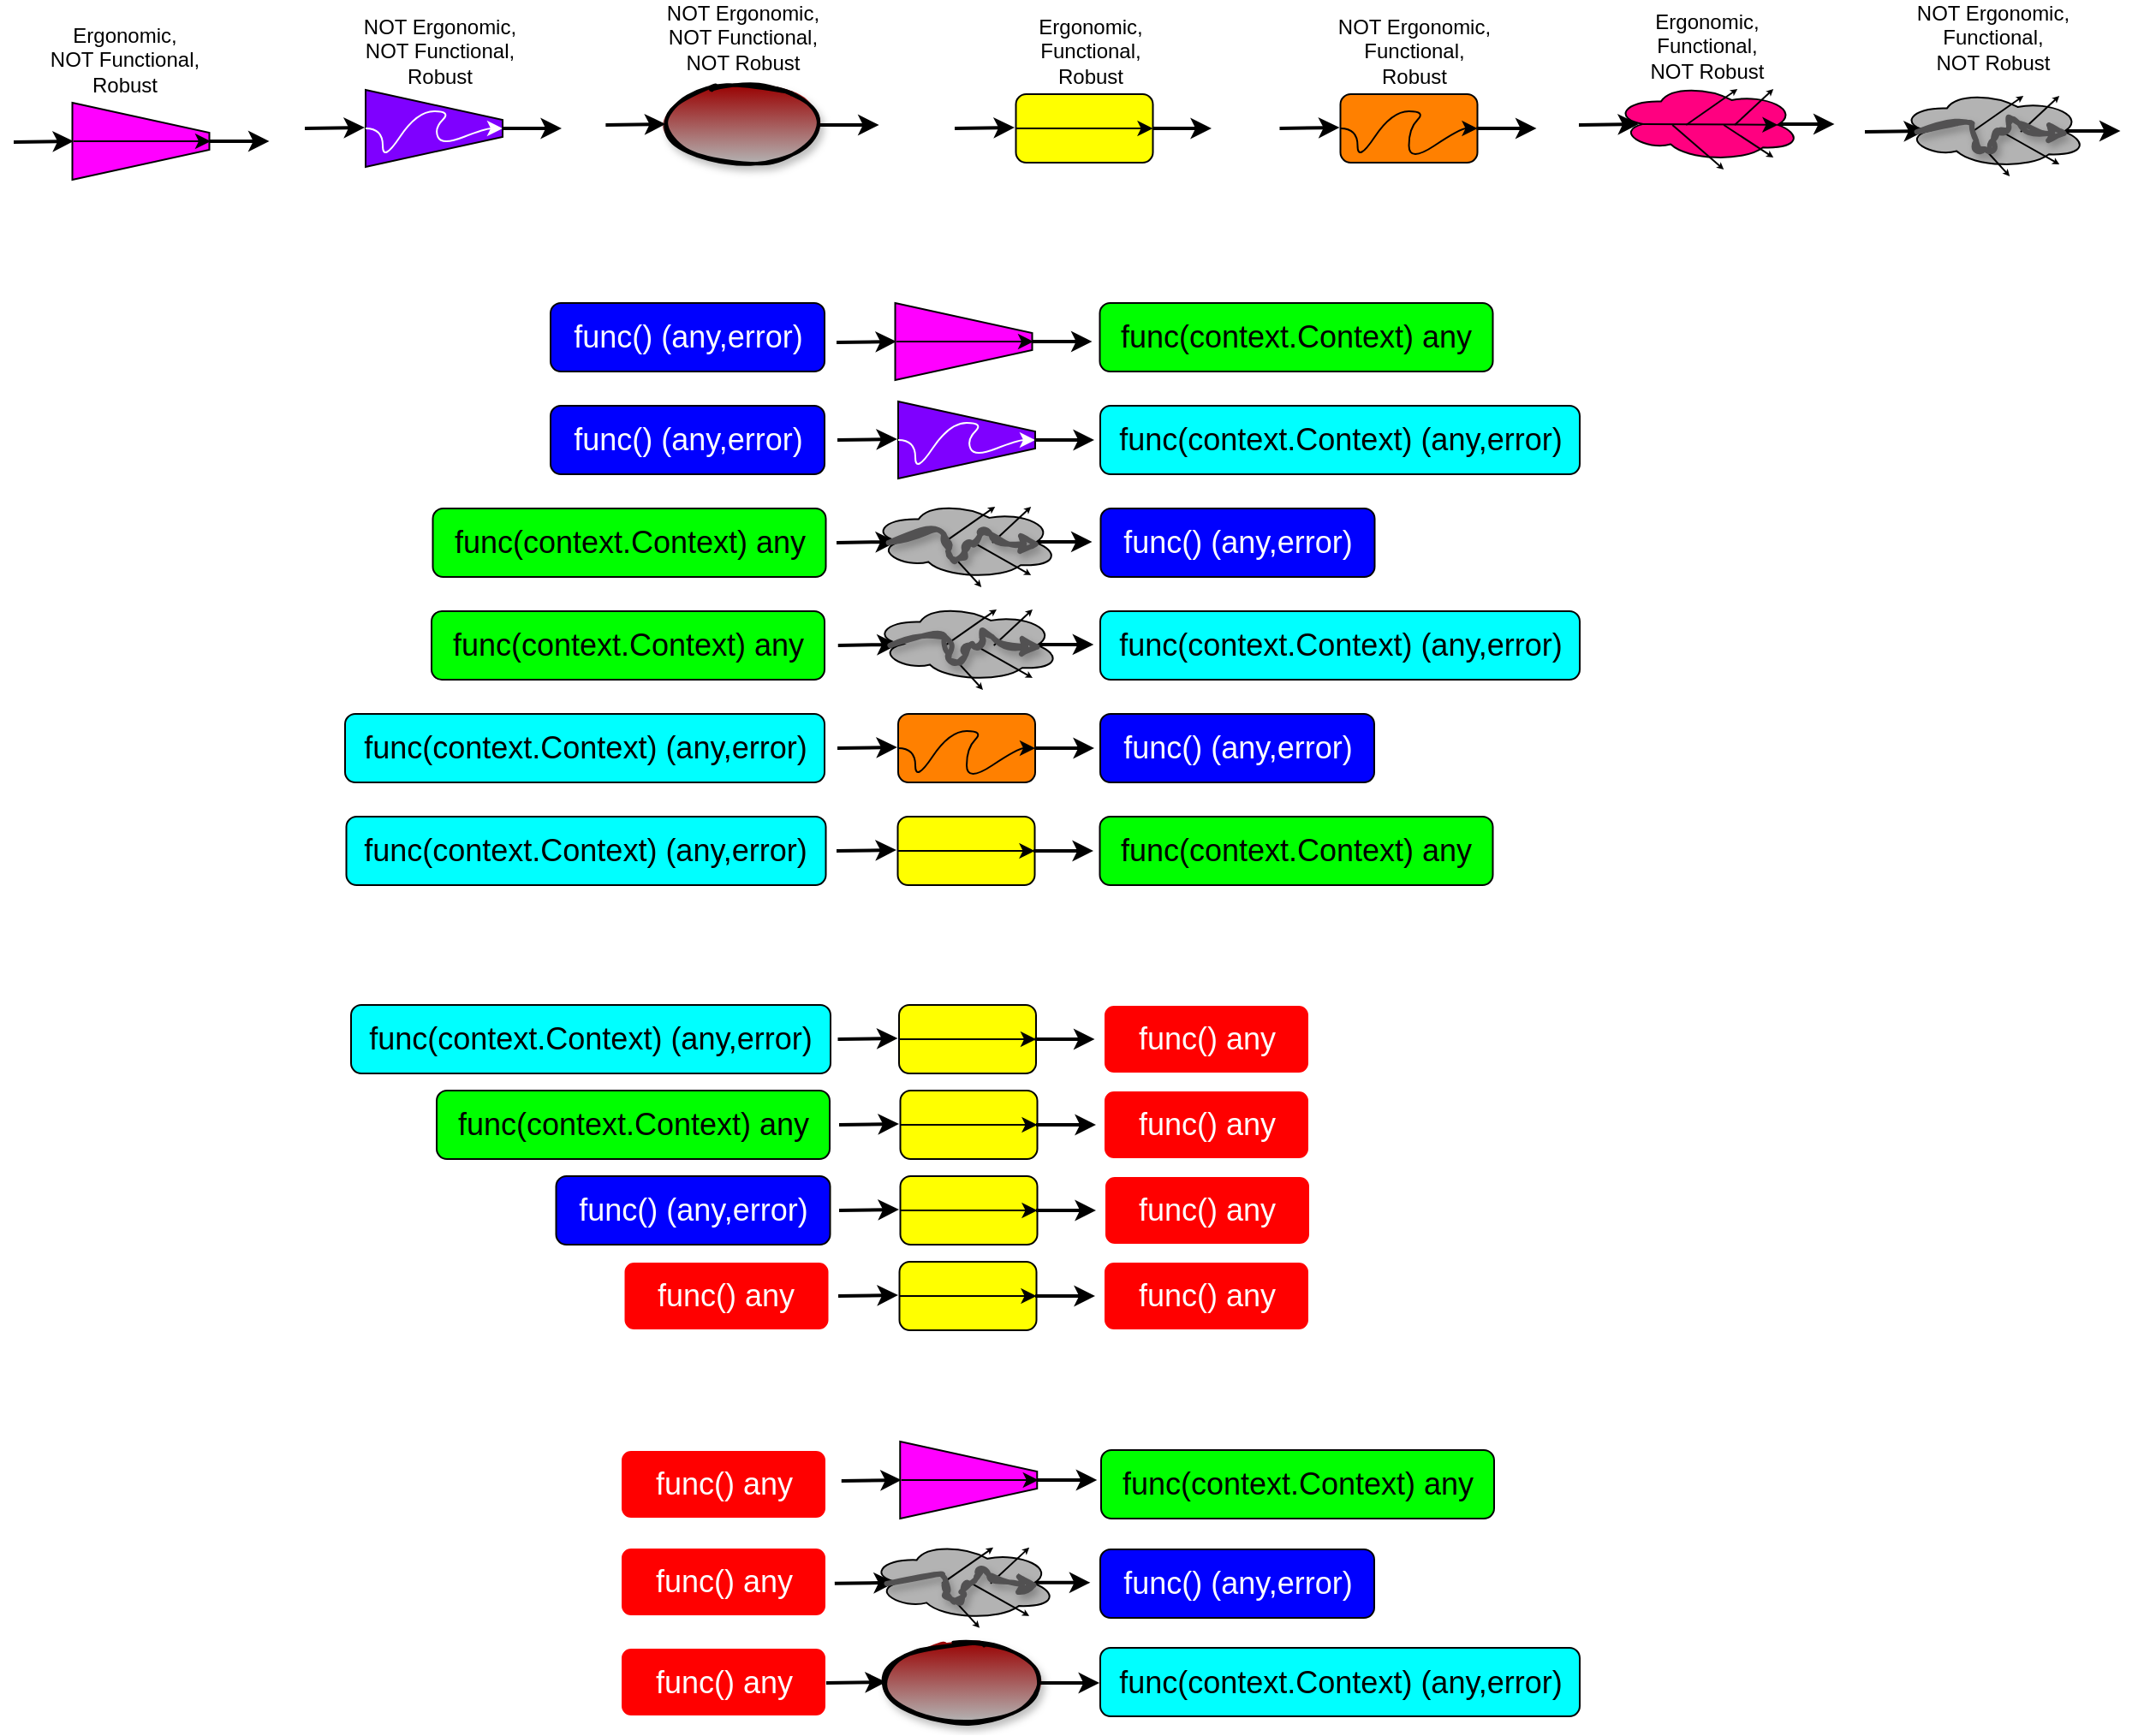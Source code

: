 <mxfile version="22.0.4" type="github">
  <diagram id="C5RBs43oDa-KdzZeNtuy" name="Page-1">
    <mxGraphModel dx="3814" dy="2495" grid="1" gridSize="10" guides="1" tooltips="1" connect="1" arrows="1" fold="1" page="1" pageScale="1" pageWidth="827" pageHeight="1169" math="0" shadow="0">
      <root>
        <mxCell id="WIyWlLk6GJQsqaUBKTNV-0" />
        <mxCell id="WIyWlLk6GJQsqaUBKTNV-1" parent="WIyWlLk6GJQsqaUBKTNV-0" />
        <mxCell id="70RoOoR1F2DfWVXdEjB7-13" value="&lt;font style=&quot;font-size: 18px;&quot;&gt;func(context.Context) any&lt;/font&gt;" style="rounded=1;whiteSpace=wrap;html=1;fontSize=12;glass=0;strokeWidth=1;shadow=0;fillColor=#00FF00;" vertex="1" parent="WIyWlLk6GJQsqaUBKTNV-1">
          <mxGeometry x="-325" y="840" width="229.5" height="40" as="geometry" />
        </mxCell>
        <mxCell id="70RoOoR1F2DfWVXdEjB7-23" value="&lt;font style=&quot;font-size: 18px;&quot;&gt;func() (any,error)&lt;/font&gt;" style="rounded=1;whiteSpace=wrap;html=1;fontSize=12;glass=0;strokeWidth=1;shadow=0;fillColor=#0000FF;fontColor=#FFFFFF;" vertex="1" parent="WIyWlLk6GJQsqaUBKTNV-1">
          <mxGeometry x="-643.25" y="680" width="160" height="40" as="geometry" />
        </mxCell>
        <mxCell id="70RoOoR1F2DfWVXdEjB7-24" value="&lt;font style=&quot;font-size: 18px;&quot;&gt;func() (any,error)&lt;/font&gt;" style="rounded=1;whiteSpace=wrap;html=1;fontSize=12;glass=0;strokeWidth=1;shadow=0;fillColor=#0000FF;fontColor=#FFFFFF;" vertex="1" parent="WIyWlLk6GJQsqaUBKTNV-1">
          <mxGeometry x="-325.5" y="898" width="160" height="40" as="geometry" />
        </mxCell>
        <mxCell id="70RoOoR1F2DfWVXdEjB7-33" value="&lt;font style=&quot;font-size: 18px;&quot;&gt;func(context.Context) (any,error)&lt;/font&gt;" style="rounded=1;whiteSpace=wrap;html=1;fontSize=12;glass=0;strokeWidth=1;shadow=0;fillColor=#00FFFF;" vertex="1" parent="WIyWlLk6GJQsqaUBKTNV-1">
          <mxGeometry x="-325.5" y="955.5" width="280" height="40" as="geometry" />
        </mxCell>
        <mxCell id="70RoOoR1F2DfWVXdEjB7-43" value="&lt;font style=&quot;font-size: 18px;&quot;&gt;func() any&lt;/font&gt;" style="rounded=1;whiteSpace=wrap;html=1;fontSize=12;glass=0;strokeWidth=1;shadow=0;fillColor=#FF0000;fontColor=#FFFFFF;strokeColor=#FFFFFF;" vertex="1" parent="WIyWlLk6GJQsqaUBKTNV-1">
          <mxGeometry x="-605.5" y="955.5" width="120" height="40" as="geometry" />
        </mxCell>
        <mxCell id="70RoOoR1F2DfWVXdEjB7-222" value="&lt;font style=&quot;font-size: 18px;&quot;&gt;func() any&lt;/font&gt;" style="rounded=1;whiteSpace=wrap;html=1;fontSize=12;glass=0;strokeWidth=1;shadow=0;fillColor=#FF0000;fontColor=#FFFFFF;strokeColor=#FFFFFF;" vertex="1" parent="WIyWlLk6GJQsqaUBKTNV-1">
          <mxGeometry x="-323.5" y="580" width="120" height="40" as="geometry" />
        </mxCell>
        <mxCell id="70RoOoR1F2DfWVXdEjB7-223" value="&lt;font style=&quot;font-size: 18px;&quot;&gt;func() any&lt;/font&gt;" style="rounded=1;whiteSpace=wrap;html=1;fontSize=12;glass=0;strokeWidth=1;shadow=0;fillColor=#FF0000;fontColor=#FFFFFF;strokeColor=#FFFFFF;" vertex="1" parent="WIyWlLk6GJQsqaUBKTNV-1">
          <mxGeometry x="-323.5" y="630" width="120" height="40" as="geometry" />
        </mxCell>
        <mxCell id="70RoOoR1F2DfWVXdEjB7-224" value="&lt;font style=&quot;font-size: 18px;&quot;&gt;func() any&lt;/font&gt;" style="rounded=1;whiteSpace=wrap;html=1;fontSize=12;glass=0;strokeWidth=1;shadow=0;fillColor=#FF0000;fontColor=#FFFFFF;strokeColor=#FFFFFF;" vertex="1" parent="WIyWlLk6GJQsqaUBKTNV-1">
          <mxGeometry x="-323" y="680" width="120" height="40" as="geometry" />
        </mxCell>
        <mxCell id="70RoOoR1F2DfWVXdEjB7-225" value="&lt;font style=&quot;font-size: 18px;&quot;&gt;func() any&lt;/font&gt;" style="rounded=1;whiteSpace=wrap;html=1;fontSize=12;glass=0;strokeWidth=1;shadow=0;fillColor=#FF0000;fontColor=#FFFFFF;strokeColor=#FFFFFF;" vertex="1" parent="WIyWlLk6GJQsqaUBKTNV-1">
          <mxGeometry x="-605.5" y="840" width="120" height="40" as="geometry" />
        </mxCell>
        <mxCell id="70RoOoR1F2DfWVXdEjB7-236" value="&lt;font style=&quot;font-size: 18px;&quot;&gt;func(context.Context) (any,error)&lt;/font&gt;" style="rounded=1;whiteSpace=wrap;html=1;fontSize=12;glass=0;strokeWidth=1;shadow=0;fillColor=#00FFFF;" vertex="1" parent="WIyWlLk6GJQsqaUBKTNV-1">
          <mxGeometry x="-763" y="580" width="280" height="40" as="geometry" />
        </mxCell>
        <mxCell id="70RoOoR1F2DfWVXdEjB7-246" value="&lt;font style=&quot;font-size: 18px;&quot;&gt;func(context.Context) any&lt;/font&gt;" style="rounded=1;whiteSpace=wrap;html=1;fontSize=12;glass=0;strokeWidth=1;shadow=0;fillColor=#00FF00;" vertex="1" parent="WIyWlLk6GJQsqaUBKTNV-1">
          <mxGeometry x="-713" y="630" width="229.5" height="40" as="geometry" />
        </mxCell>
        <mxCell id="70RoOoR1F2DfWVXdEjB7-297" value="" style="group;movable=1;resizable=1;rotatable=1;deletable=1;editable=1;locked=0;connectable=1;" vertex="1" connectable="0" parent="WIyWlLk6GJQsqaUBKTNV-1">
          <mxGeometry x="-478.75" y="580" width="150" height="40" as="geometry" />
        </mxCell>
        <mxCell id="70RoOoR1F2DfWVXdEjB7-298" value="" style="group" vertex="1" connectable="0" parent="70RoOoR1F2DfWVXdEjB7-297">
          <mxGeometry x="35.75" width="80" height="40" as="geometry" />
        </mxCell>
        <mxCell id="70RoOoR1F2DfWVXdEjB7-299" value="" style="rounded=1;whiteSpace=wrap;html=1;fillColor=#FFFF00;movable=0;resizable=0;rotatable=0;deletable=0;editable=0;locked=1;connectable=0;" vertex="1" parent="70RoOoR1F2DfWVXdEjB7-298">
          <mxGeometry width="80" height="40" as="geometry" />
        </mxCell>
        <mxCell id="70RoOoR1F2DfWVXdEjB7-300" value="" style="endArrow=classic;html=1;rounded=0;entryX=1;entryY=0.5;entryDx=0;entryDy=0;exitX=0;exitY=0.5;exitDx=0;exitDy=0;" edge="1" parent="70RoOoR1F2DfWVXdEjB7-298" source="70RoOoR1F2DfWVXdEjB7-299" target="70RoOoR1F2DfWVXdEjB7-299">
          <mxGeometry width="50" height="50" relative="1" as="geometry">
            <mxPoint x="40" y="40" as="sourcePoint" />
            <mxPoint x="90" y="-10" as="targetPoint" />
          </mxGeometry>
        </mxCell>
        <mxCell id="70RoOoR1F2DfWVXdEjB7-301" value="" style="endArrow=classic;html=1;rounded=0;strokeWidth=2;movable=1;resizable=1;rotatable=1;deletable=1;editable=1;locked=0;connectable=1;" edge="1" parent="70RoOoR1F2DfWVXdEjB7-297">
          <mxGeometry width="50" height="50" relative="1" as="geometry">
            <mxPoint x="115" y="20" as="sourcePoint" />
            <mxPoint x="150" y="20" as="targetPoint" />
          </mxGeometry>
        </mxCell>
        <mxCell id="70RoOoR1F2DfWVXdEjB7-302" value="" style="endArrow=classic;html=1;rounded=0;strokeWidth=2;movable=1;resizable=1;rotatable=1;deletable=1;editable=1;locked=0;connectable=1;" edge="1" parent="70RoOoR1F2DfWVXdEjB7-297">
          <mxGeometry width="50" height="50" relative="1" as="geometry">
            <mxPoint y="20" as="sourcePoint" />
            <mxPoint x="35" y="19.5" as="targetPoint" />
          </mxGeometry>
        </mxCell>
        <mxCell id="70RoOoR1F2DfWVXdEjB7-303" value="" style="group;movable=1;resizable=1;rotatable=1;deletable=1;editable=1;locked=0;connectable=1;" vertex="1" connectable="0" parent="WIyWlLk6GJQsqaUBKTNV-1">
          <mxGeometry x="-478" y="630" width="150" height="40" as="geometry" />
        </mxCell>
        <mxCell id="70RoOoR1F2DfWVXdEjB7-304" value="" style="group" vertex="1" connectable="0" parent="70RoOoR1F2DfWVXdEjB7-303">
          <mxGeometry x="35.75" width="80" height="40" as="geometry" />
        </mxCell>
        <mxCell id="70RoOoR1F2DfWVXdEjB7-305" value="" style="rounded=1;whiteSpace=wrap;html=1;fillColor=#FFFF00;movable=0;resizable=0;rotatable=0;deletable=0;editable=0;locked=1;connectable=0;" vertex="1" parent="70RoOoR1F2DfWVXdEjB7-304">
          <mxGeometry width="80" height="40" as="geometry" />
        </mxCell>
        <mxCell id="70RoOoR1F2DfWVXdEjB7-306" value="" style="endArrow=classic;html=1;rounded=0;entryX=1;entryY=0.5;entryDx=0;entryDy=0;exitX=0;exitY=0.5;exitDx=0;exitDy=0;" edge="1" parent="70RoOoR1F2DfWVXdEjB7-304" source="70RoOoR1F2DfWVXdEjB7-305" target="70RoOoR1F2DfWVXdEjB7-305">
          <mxGeometry width="50" height="50" relative="1" as="geometry">
            <mxPoint x="40" y="40" as="sourcePoint" />
            <mxPoint x="90" y="-10" as="targetPoint" />
          </mxGeometry>
        </mxCell>
        <mxCell id="70RoOoR1F2DfWVXdEjB7-307" value="" style="endArrow=classic;html=1;rounded=0;strokeWidth=2;movable=1;resizable=1;rotatable=1;deletable=1;editable=1;locked=0;connectable=1;" edge="1" parent="70RoOoR1F2DfWVXdEjB7-303">
          <mxGeometry width="50" height="50" relative="1" as="geometry">
            <mxPoint x="115" y="20" as="sourcePoint" />
            <mxPoint x="150" y="20" as="targetPoint" />
          </mxGeometry>
        </mxCell>
        <mxCell id="70RoOoR1F2DfWVXdEjB7-308" value="" style="endArrow=classic;html=1;rounded=0;strokeWidth=2;movable=1;resizable=1;rotatable=1;deletable=1;editable=1;locked=0;connectable=1;" edge="1" parent="70RoOoR1F2DfWVXdEjB7-303">
          <mxGeometry width="50" height="50" relative="1" as="geometry">
            <mxPoint y="20" as="sourcePoint" />
            <mxPoint x="35" y="19.5" as="targetPoint" />
          </mxGeometry>
        </mxCell>
        <mxCell id="70RoOoR1F2DfWVXdEjB7-309" value="" style="group;movable=1;resizable=1;rotatable=1;deletable=1;editable=1;locked=0;connectable=1;" vertex="1" connectable="0" parent="WIyWlLk6GJQsqaUBKTNV-1">
          <mxGeometry x="-478" y="680" width="150" height="40" as="geometry" />
        </mxCell>
        <mxCell id="70RoOoR1F2DfWVXdEjB7-310" value="" style="group" vertex="1" connectable="0" parent="70RoOoR1F2DfWVXdEjB7-309">
          <mxGeometry x="35.75" width="80" height="40" as="geometry" />
        </mxCell>
        <mxCell id="70RoOoR1F2DfWVXdEjB7-311" value="" style="rounded=1;whiteSpace=wrap;html=1;fillColor=#FFFF00;movable=0;resizable=0;rotatable=0;deletable=0;editable=0;locked=1;connectable=0;" vertex="1" parent="70RoOoR1F2DfWVXdEjB7-310">
          <mxGeometry width="80" height="40" as="geometry" />
        </mxCell>
        <mxCell id="70RoOoR1F2DfWVXdEjB7-312" value="" style="endArrow=classic;html=1;rounded=0;entryX=1;entryY=0.5;entryDx=0;entryDy=0;exitX=0;exitY=0.5;exitDx=0;exitDy=0;" edge="1" parent="70RoOoR1F2DfWVXdEjB7-310" source="70RoOoR1F2DfWVXdEjB7-311" target="70RoOoR1F2DfWVXdEjB7-311">
          <mxGeometry width="50" height="50" relative="1" as="geometry">
            <mxPoint x="40" y="40" as="sourcePoint" />
            <mxPoint x="90" y="-10" as="targetPoint" />
          </mxGeometry>
        </mxCell>
        <mxCell id="70RoOoR1F2DfWVXdEjB7-313" value="" style="endArrow=classic;html=1;rounded=0;strokeWidth=2;movable=1;resizable=1;rotatable=1;deletable=1;editable=1;locked=0;connectable=1;" edge="1" parent="70RoOoR1F2DfWVXdEjB7-309">
          <mxGeometry width="50" height="50" relative="1" as="geometry">
            <mxPoint x="115" y="20" as="sourcePoint" />
            <mxPoint x="150" y="20" as="targetPoint" />
          </mxGeometry>
        </mxCell>
        <mxCell id="70RoOoR1F2DfWVXdEjB7-314" value="" style="endArrow=classic;html=1;rounded=0;strokeWidth=2;movable=1;resizable=1;rotatable=1;deletable=1;editable=1;locked=0;connectable=1;" edge="1" parent="70RoOoR1F2DfWVXdEjB7-309">
          <mxGeometry width="50" height="50" relative="1" as="geometry">
            <mxPoint y="20" as="sourcePoint" />
            <mxPoint x="35" y="19.5" as="targetPoint" />
          </mxGeometry>
        </mxCell>
        <mxCell id="70RoOoR1F2DfWVXdEjB7-315" value="&lt;font style=&quot;font-size: 18px;&quot;&gt;func(context.Context) any&lt;/font&gt;" style="rounded=1;whiteSpace=wrap;html=1;fontSize=12;glass=0;strokeWidth=1;shadow=0;fillColor=#00FF00;" vertex="1" parent="WIyWlLk6GJQsqaUBKTNV-1">
          <mxGeometry x="-325.75" y="470" width="229.5" height="40" as="geometry" />
        </mxCell>
        <mxCell id="70RoOoR1F2DfWVXdEjB7-316" value="&lt;font style=&quot;font-size: 18px;&quot;&gt;func() (any,error)&lt;/font&gt;" style="rounded=1;whiteSpace=wrap;html=1;fontSize=12;glass=0;strokeWidth=1;shadow=0;fillColor=#0000FF;fontColor=#FFFFFF;" vertex="1" parent="WIyWlLk6GJQsqaUBKTNV-1">
          <mxGeometry x="-325.25" y="290" width="160" height="40" as="geometry" />
        </mxCell>
        <mxCell id="70RoOoR1F2DfWVXdEjB7-317" value="&lt;font style=&quot;font-size: 18px;&quot;&gt;func(context.Context) (any,error)&lt;/font&gt;" style="rounded=1;whiteSpace=wrap;html=1;fontSize=12;glass=0;strokeWidth=1;shadow=0;fillColor=#00FFFF;" vertex="1" parent="WIyWlLk6GJQsqaUBKTNV-1">
          <mxGeometry x="-325.5" y="230" width="280" height="40" as="geometry" />
        </mxCell>
        <mxCell id="70RoOoR1F2DfWVXdEjB7-342" value="&lt;font style=&quot;font-size: 18px;&quot;&gt;func() (any,error)&lt;/font&gt;" style="rounded=1;whiteSpace=wrap;html=1;fontSize=12;glass=0;strokeWidth=1;shadow=0;fillColor=#0000FF;fontColor=#FFFFFF;" vertex="1" parent="WIyWlLk6GJQsqaUBKTNV-1">
          <mxGeometry x="-646.5" y="230" width="160" height="40" as="geometry" />
        </mxCell>
        <mxCell id="70RoOoR1F2DfWVXdEjB7-343" value="&lt;font style=&quot;font-size: 18px;&quot;&gt;func(context.Context) (any,error)&lt;/font&gt;" style="rounded=1;whiteSpace=wrap;html=1;fontSize=12;glass=0;strokeWidth=1;shadow=0;fillColor=#00FFFF;" vertex="1" parent="WIyWlLk6GJQsqaUBKTNV-1">
          <mxGeometry x="-765.75" y="470" width="280" height="40" as="geometry" />
        </mxCell>
        <mxCell id="70RoOoR1F2DfWVXdEjB7-344" value="&lt;font style=&quot;font-size: 18px;&quot;&gt;func(context.Context) any&lt;/font&gt;" style="rounded=1;whiteSpace=wrap;html=1;fontSize=12;glass=0;strokeWidth=1;shadow=0;fillColor=#00FF00;" vertex="1" parent="WIyWlLk6GJQsqaUBKTNV-1">
          <mxGeometry x="-715.25" y="290" width="229.5" height="40" as="geometry" />
        </mxCell>
        <mxCell id="70RoOoR1F2DfWVXdEjB7-345" value="&lt;font style=&quot;font-size: 18px;&quot;&gt;func(context.Context) any&lt;/font&gt;" style="rounded=1;whiteSpace=wrap;html=1;fontSize=12;glass=0;strokeWidth=1;shadow=0;fillColor=#00FF00;" vertex="1" parent="WIyWlLk6GJQsqaUBKTNV-1">
          <mxGeometry x="-325.75" y="170" width="229.5" height="40" as="geometry" />
        </mxCell>
        <mxCell id="70RoOoR1F2DfWVXdEjB7-369" value="&lt;font style=&quot;font-size: 18px;&quot;&gt;func() (any,error)&lt;/font&gt;" style="rounded=1;whiteSpace=wrap;html=1;fontSize=12;glass=0;strokeWidth=1;shadow=0;fillColor=#0000FF;fontColor=#FFFFFF;" vertex="1" parent="WIyWlLk6GJQsqaUBKTNV-1">
          <mxGeometry x="-646.5" y="170" width="160" height="40" as="geometry" />
        </mxCell>
        <mxCell id="70RoOoR1F2DfWVXdEjB7-381" value="&lt;font style=&quot;font-size: 18px;&quot;&gt;func(context.Context) (any,error)&lt;/font&gt;" style="rounded=1;whiteSpace=wrap;html=1;fontSize=12;glass=0;strokeWidth=1;shadow=0;fillColor=#00FFFF;" vertex="1" parent="WIyWlLk6GJQsqaUBKTNV-1">
          <mxGeometry x="-325.5" y="350" width="280" height="40" as="geometry" />
        </mxCell>
        <mxCell id="70RoOoR1F2DfWVXdEjB7-398" value="&lt;font style=&quot;font-size: 18px;&quot;&gt;func() (any,error)&lt;/font&gt;" style="rounded=1;whiteSpace=wrap;html=1;fontSize=12;glass=0;strokeWidth=1;shadow=0;fillColor=#0000FF;fontColor=#FFFFFF;" vertex="1" parent="WIyWlLk6GJQsqaUBKTNV-1">
          <mxGeometry x="-325.5" y="410" width="160" height="40" as="geometry" />
        </mxCell>
        <mxCell id="70RoOoR1F2DfWVXdEjB7-413" value="&lt;font style=&quot;font-size: 18px;&quot;&gt;func(context.Context) (any,error)&lt;/font&gt;" style="rounded=1;whiteSpace=wrap;html=1;fontSize=12;glass=0;strokeWidth=1;shadow=0;fillColor=#00FFFF;" vertex="1" parent="WIyWlLk6GJQsqaUBKTNV-1">
          <mxGeometry x="-766.5" y="410" width="280" height="40" as="geometry" />
        </mxCell>
        <mxCell id="70RoOoR1F2DfWVXdEjB7-415" value="" style="group;movable=1;resizable=1;rotatable=1;deletable=1;editable=1;locked=0;connectable=1;" vertex="1" connectable="0" parent="WIyWlLk6GJQsqaUBKTNV-1">
          <mxGeometry x="-479.5" y="470" width="150" height="40" as="geometry" />
        </mxCell>
        <mxCell id="70RoOoR1F2DfWVXdEjB7-416" value="" style="group" vertex="1" connectable="0" parent="70RoOoR1F2DfWVXdEjB7-415">
          <mxGeometry x="35.75" width="80" height="40" as="geometry" />
        </mxCell>
        <mxCell id="70RoOoR1F2DfWVXdEjB7-417" value="" style="rounded=1;whiteSpace=wrap;html=1;fillColor=#FFFF00;movable=0;resizable=0;rotatable=0;deletable=0;editable=0;locked=1;connectable=0;" vertex="1" parent="70RoOoR1F2DfWVXdEjB7-416">
          <mxGeometry width="80" height="40" as="geometry" />
        </mxCell>
        <mxCell id="70RoOoR1F2DfWVXdEjB7-418" value="" style="endArrow=classic;html=1;rounded=0;entryX=1;entryY=0.5;entryDx=0;entryDy=0;exitX=0;exitY=0.5;exitDx=0;exitDy=0;" edge="1" parent="70RoOoR1F2DfWVXdEjB7-416" source="70RoOoR1F2DfWVXdEjB7-417" target="70RoOoR1F2DfWVXdEjB7-417">
          <mxGeometry width="50" height="50" relative="1" as="geometry">
            <mxPoint x="40" y="40" as="sourcePoint" />
            <mxPoint x="90" y="-10" as="targetPoint" />
          </mxGeometry>
        </mxCell>
        <mxCell id="70RoOoR1F2DfWVXdEjB7-419" value="" style="endArrow=classic;html=1;rounded=0;strokeWidth=2;movable=1;resizable=1;rotatable=1;deletable=1;editable=1;locked=0;connectable=1;" edge="1" parent="70RoOoR1F2DfWVXdEjB7-415">
          <mxGeometry width="50" height="50" relative="1" as="geometry">
            <mxPoint x="115" y="20" as="sourcePoint" />
            <mxPoint x="150" y="20" as="targetPoint" />
          </mxGeometry>
        </mxCell>
        <mxCell id="70RoOoR1F2DfWVXdEjB7-420" value="" style="endArrow=classic;html=1;rounded=0;strokeWidth=2;movable=1;resizable=1;rotatable=1;deletable=1;editable=1;locked=0;connectable=1;" edge="1" parent="70RoOoR1F2DfWVXdEjB7-415">
          <mxGeometry width="50" height="50" relative="1" as="geometry">
            <mxPoint y="20" as="sourcePoint" />
            <mxPoint x="35" y="19.5" as="targetPoint" />
          </mxGeometry>
        </mxCell>
        <mxCell id="70RoOoR1F2DfWVXdEjB7-555" value="&lt;font style=&quot;font-size: 18px;&quot;&gt;func() any&lt;/font&gt;" style="rounded=1;whiteSpace=wrap;html=1;fontSize=12;glass=0;strokeWidth=1;shadow=0;fillColor=#FF0000;fontColor=#FFFFFF;strokeColor=#FFFFFF;" vertex="1" parent="WIyWlLk6GJQsqaUBKTNV-1">
          <mxGeometry x="-323.5" y="730" width="120" height="40" as="geometry" />
        </mxCell>
        <mxCell id="70RoOoR1F2DfWVXdEjB7-556" value="" style="group;movable=1;resizable=1;rotatable=1;deletable=1;editable=1;locked=0;connectable=1;" vertex="1" connectable="0" parent="WIyWlLk6GJQsqaUBKTNV-1">
          <mxGeometry x="-478.5" y="730" width="150" height="40" as="geometry" />
        </mxCell>
        <mxCell id="70RoOoR1F2DfWVXdEjB7-557" value="" style="group" vertex="1" connectable="0" parent="70RoOoR1F2DfWVXdEjB7-556">
          <mxGeometry x="35.75" width="80" height="40" as="geometry" />
        </mxCell>
        <mxCell id="70RoOoR1F2DfWVXdEjB7-558" value="" style="rounded=1;whiteSpace=wrap;html=1;fillColor=#FFFF00;movable=0;resizable=0;rotatable=0;deletable=0;editable=0;locked=1;connectable=0;" vertex="1" parent="70RoOoR1F2DfWVXdEjB7-557">
          <mxGeometry width="80" height="40" as="geometry" />
        </mxCell>
        <mxCell id="70RoOoR1F2DfWVXdEjB7-559" value="" style="endArrow=classic;html=1;rounded=0;entryX=1;entryY=0.5;entryDx=0;entryDy=0;exitX=0;exitY=0.5;exitDx=0;exitDy=0;" edge="1" parent="70RoOoR1F2DfWVXdEjB7-557" source="70RoOoR1F2DfWVXdEjB7-558" target="70RoOoR1F2DfWVXdEjB7-558">
          <mxGeometry width="50" height="50" relative="1" as="geometry">
            <mxPoint x="40" y="40" as="sourcePoint" />
            <mxPoint x="90" y="-10" as="targetPoint" />
          </mxGeometry>
        </mxCell>
        <mxCell id="70RoOoR1F2DfWVXdEjB7-560" value="" style="endArrow=classic;html=1;rounded=0;strokeWidth=2;movable=1;resizable=1;rotatable=1;deletable=1;editable=1;locked=0;connectable=1;" edge="1" parent="70RoOoR1F2DfWVXdEjB7-556">
          <mxGeometry width="50" height="50" relative="1" as="geometry">
            <mxPoint x="115" y="20" as="sourcePoint" />
            <mxPoint x="150" y="20" as="targetPoint" />
          </mxGeometry>
        </mxCell>
        <mxCell id="70RoOoR1F2DfWVXdEjB7-561" value="" style="endArrow=classic;html=1;rounded=0;strokeWidth=2;movable=1;resizable=1;rotatable=1;deletable=1;editable=1;locked=0;connectable=1;" edge="1" parent="70RoOoR1F2DfWVXdEjB7-556">
          <mxGeometry width="50" height="50" relative="1" as="geometry">
            <mxPoint y="20" as="sourcePoint" />
            <mxPoint x="35" y="19.5" as="targetPoint" />
          </mxGeometry>
        </mxCell>
        <mxCell id="70RoOoR1F2DfWVXdEjB7-562" value="&lt;font style=&quot;font-size: 18px;&quot;&gt;func() any&lt;/font&gt;" style="rounded=1;whiteSpace=wrap;html=1;fontSize=12;glass=0;strokeWidth=1;shadow=0;fillColor=#FF0000;fontColor=#FFFFFF;strokeColor=#FFFFFF;" vertex="1" parent="WIyWlLk6GJQsqaUBKTNV-1">
          <mxGeometry x="-603.75" y="730" width="120" height="40" as="geometry" />
        </mxCell>
        <mxCell id="70RoOoR1F2DfWVXdEjB7-563" value="" style="ellipse;whiteSpace=wrap;html=1;strokeWidth=2;fillWeight=2;hachureGap=8;fillColor=#990000;fillStyle=dots;sketch=1;shadow=1;gradientColor=#B3B3B3;" vertex="1" parent="WIyWlLk6GJQsqaUBKTNV-1">
          <mxGeometry x="-450.94" y="953" width="90" height="45" as="geometry" />
        </mxCell>
        <mxCell id="70RoOoR1F2DfWVXdEjB7-564" value="" style="group" vertex="1" connectable="0" parent="WIyWlLk6GJQsqaUBKTNV-1">
          <mxGeometry x="-485.56" y="953" width="149.25" height="45" as="geometry" />
        </mxCell>
        <mxCell id="70RoOoR1F2DfWVXdEjB7-565" value="" style="endArrow=classic;html=1;rounded=0;strokeWidth=2;movable=1;resizable=1;rotatable=1;deletable=1;editable=1;locked=0;connectable=1;" edge="1" parent="70RoOoR1F2DfWVXdEjB7-564">
          <mxGeometry width="50" height="50" relative="1" as="geometry">
            <mxPoint y="23" as="sourcePoint" />
            <mxPoint x="35" y="22.5" as="targetPoint" />
          </mxGeometry>
        </mxCell>
        <mxCell id="70RoOoR1F2DfWVXdEjB7-566" value="" style="endArrow=classic;html=1;rounded=0;strokeWidth=2;movable=1;resizable=1;rotatable=1;deletable=1;editable=1;locked=0;connectable=1;" edge="1" parent="WIyWlLk6GJQsqaUBKTNV-1">
          <mxGeometry width="50" height="50" relative="1" as="geometry">
            <mxPoint x="-360.94" y="976" as="sourcePoint" />
            <mxPoint x="-325.94" y="976" as="targetPoint" />
          </mxGeometry>
        </mxCell>
        <mxCell id="70RoOoR1F2DfWVXdEjB7-569" value="&lt;font style=&quot;font-size: 18px;&quot;&gt;func() any&lt;/font&gt;" style="rounded=1;whiteSpace=wrap;html=1;fontSize=12;glass=0;strokeWidth=1;shadow=0;fillColor=#FF0000;fontColor=#FFFFFF;strokeColor=#FFFFFF;" vertex="1" parent="WIyWlLk6GJQsqaUBKTNV-1">
          <mxGeometry x="-605.5" y="897" width="120" height="40" as="geometry" />
        </mxCell>
        <mxCell id="70RoOoR1F2DfWVXdEjB7-570" value="" style="group" vertex="1" connectable="0" parent="WIyWlLk6GJQsqaUBKTNV-1">
          <mxGeometry x="-476.62" y="835" width="149.25" height="45" as="geometry" />
        </mxCell>
        <mxCell id="70RoOoR1F2DfWVXdEjB7-470" value="" style="shape=trapezoid;perimeter=trapezoidPerimeter;whiteSpace=wrap;html=1;fixedSize=1;rotation=90;size=17.5;fillColor=#FF00FF;container=0;" vertex="1" parent="70RoOoR1F2DfWVXdEjB7-570">
          <mxGeometry x="51.75" y="-17.5" width="45" height="80" as="geometry" />
        </mxCell>
        <mxCell id="70RoOoR1F2DfWVXdEjB7-471" value="" style="endArrow=classic;html=1;rounded=0;strokeWidth=2;movable=1;resizable=1;rotatable=1;deletable=1;editable=1;locked=0;connectable=1;" edge="1" parent="70RoOoR1F2DfWVXdEjB7-570">
          <mxGeometry width="50" height="50" relative="1" as="geometry">
            <mxPoint x="114.25" y="22.5" as="sourcePoint" />
            <mxPoint x="149.25" y="22.5" as="targetPoint" />
          </mxGeometry>
        </mxCell>
        <mxCell id="70RoOoR1F2DfWVXdEjB7-472" value="" style="endArrow=classic;html=1;rounded=0;entryX=1;entryY=0.5;entryDx=0;entryDy=0;exitX=0;exitY=0.5;exitDx=0;exitDy=0;" edge="1" parent="70RoOoR1F2DfWVXdEjB7-570">
          <mxGeometry width="50" height="50" relative="1" as="geometry">
            <mxPoint x="35" y="22.5" as="sourcePoint" />
            <mxPoint x="115" y="22.5" as="targetPoint" />
          </mxGeometry>
        </mxCell>
        <mxCell id="70RoOoR1F2DfWVXdEjB7-473" value="" style="endArrow=classic;html=1;rounded=0;strokeWidth=2;movable=1;resizable=1;rotatable=1;deletable=1;editable=1;locked=0;connectable=1;" edge="1" parent="70RoOoR1F2DfWVXdEjB7-570">
          <mxGeometry width="50" height="50" relative="1" as="geometry">
            <mxPoint y="23" as="sourcePoint" />
            <mxPoint x="35" y="22.5" as="targetPoint" />
          </mxGeometry>
        </mxCell>
        <mxCell id="70RoOoR1F2DfWVXdEjB7-572" value="" style="group" vertex="1" connectable="0" parent="WIyWlLk6GJQsqaUBKTNV-1">
          <mxGeometry x="-479.5" y="170" width="149.25" height="45" as="geometry" />
        </mxCell>
        <mxCell id="70RoOoR1F2DfWVXdEjB7-464" value="" style="shape=trapezoid;perimeter=trapezoidPerimeter;whiteSpace=wrap;html=1;fixedSize=1;rotation=90;size=17.5;fillColor=#FF00FF;container=0;movable=1;resizable=1;rotatable=1;deletable=1;editable=1;locked=0;connectable=1;" vertex="1" parent="70RoOoR1F2DfWVXdEjB7-572">
          <mxGeometry x="51.75" y="-17.5" width="45" height="80" as="geometry" />
        </mxCell>
        <mxCell id="70RoOoR1F2DfWVXdEjB7-465" value="" style="endArrow=classic;html=1;rounded=0;strokeWidth=2;movable=1;resizable=1;rotatable=1;deletable=1;editable=1;locked=0;connectable=1;" edge="1" parent="70RoOoR1F2DfWVXdEjB7-572">
          <mxGeometry width="50" height="50" relative="1" as="geometry">
            <mxPoint x="114.25" y="22.5" as="sourcePoint" />
            <mxPoint x="149.25" y="22.5" as="targetPoint" />
          </mxGeometry>
        </mxCell>
        <mxCell id="70RoOoR1F2DfWVXdEjB7-466" value="" style="endArrow=classic;html=1;rounded=0;entryX=1;entryY=0.5;entryDx=0;entryDy=0;exitX=0;exitY=0.5;exitDx=0;exitDy=0;movable=1;resizable=1;rotatable=1;deletable=1;editable=1;locked=0;connectable=1;" edge="1" parent="70RoOoR1F2DfWVXdEjB7-572">
          <mxGeometry width="50" height="50" relative="1" as="geometry">
            <mxPoint x="35" y="22.5" as="sourcePoint" />
            <mxPoint x="115" y="22.5" as="targetPoint" />
          </mxGeometry>
        </mxCell>
        <mxCell id="70RoOoR1F2DfWVXdEjB7-467" value="" style="endArrow=classic;html=1;rounded=0;strokeWidth=2;movable=1;resizable=1;rotatable=1;deletable=1;editable=1;locked=0;connectable=1;" edge="1" parent="70RoOoR1F2DfWVXdEjB7-572">
          <mxGeometry width="50" height="50" relative="1" as="geometry">
            <mxPoint y="23" as="sourcePoint" />
            <mxPoint x="35" y="22.5" as="targetPoint" />
          </mxGeometry>
        </mxCell>
        <mxCell id="70RoOoR1F2DfWVXdEjB7-578" value="&lt;font style=&quot;font-size: 18px;&quot;&gt;func(context.Context) any&lt;/font&gt;" style="rounded=1;whiteSpace=wrap;html=1;fontSize=12;glass=0;strokeWidth=1;shadow=0;fillColor=#00FF00;" vertex="1" parent="WIyWlLk6GJQsqaUBKTNV-1">
          <mxGeometry x="-716" y="350" width="229.5" height="40" as="geometry" />
        </mxCell>
        <mxCell id="70RoOoR1F2DfWVXdEjB7-169" value="" style="group;movable=1;resizable=1;rotatable=1;deletable=1;editable=1;locked=0;connectable=1;" vertex="1" connectable="0" parent="WIyWlLk6GJQsqaUBKTNV-1">
          <mxGeometry x="-469" y="410" width="130" height="40" as="geometry" />
        </mxCell>
        <mxCell id="70RoOoR1F2DfWVXdEjB7-170" value="" style="group;fillColor=none;movable=1;resizable=1;rotatable=1;deletable=1;editable=1;locked=0;connectable=1;" vertex="1" connectable="0" parent="70RoOoR1F2DfWVXdEjB7-169">
          <mxGeometry x="25.5" width="80" height="40" as="geometry" />
        </mxCell>
        <mxCell id="70RoOoR1F2DfWVXdEjB7-171" value="" style="rounded=1;whiteSpace=wrap;html=1;fillColor=#FF8000;movable=1;resizable=1;rotatable=1;deletable=1;editable=1;locked=0;connectable=1;" vertex="1" parent="70RoOoR1F2DfWVXdEjB7-170">
          <mxGeometry width="80" height="40" as="geometry" />
        </mxCell>
        <mxCell id="70RoOoR1F2DfWVXdEjB7-172" value="" style="curved=1;endArrow=classic;html=1;rounded=0;entryX=1;entryY=0.5;entryDx=0;entryDy=0;movable=1;resizable=1;rotatable=1;deletable=1;editable=1;locked=0;connectable=1;" edge="1" parent="70RoOoR1F2DfWVXdEjB7-170" target="70RoOoR1F2DfWVXdEjB7-171">
          <mxGeometry width="50" height="50" relative="1" as="geometry">
            <mxPoint y="20" as="sourcePoint" />
            <mxPoint x="80" y="70" as="targetPoint" />
            <Array as="points">
              <mxPoint x="10" y="20" />
              <mxPoint x="10" y="40" />
              <mxPoint x="30" y="10" />
              <mxPoint x="50" y="10" />
              <mxPoint x="40" y="20" />
              <mxPoint x="40" y="40" />
              <mxPoint x="70" y="20" />
            </Array>
          </mxGeometry>
        </mxCell>
        <mxCell id="70RoOoR1F2DfWVXdEjB7-173" value="" style="endArrow=classic;html=1;rounded=0;strokeWidth=2;movable=1;resizable=1;rotatable=1;deletable=1;editable=1;locked=0;connectable=1;" edge="1" parent="70RoOoR1F2DfWVXdEjB7-169">
          <mxGeometry width="50" height="50" relative="1" as="geometry">
            <mxPoint x="105" y="20" as="sourcePoint" />
            <mxPoint x="140" y="20" as="targetPoint" />
          </mxGeometry>
        </mxCell>
        <mxCell id="70RoOoR1F2DfWVXdEjB7-174" value="" style="endArrow=classic;html=1;rounded=0;strokeWidth=2;movable=1;resizable=1;rotatable=1;deletable=1;editable=1;locked=0;connectable=1;" edge="1" parent="70RoOoR1F2DfWVXdEjB7-169">
          <mxGeometry width="50" height="50" relative="1" as="geometry">
            <mxPoint x="-10" y="20" as="sourcePoint" />
            <mxPoint x="25" y="19.5" as="targetPoint" />
          </mxGeometry>
        </mxCell>
        <mxCell id="70RoOoR1F2DfWVXdEjB7-630" value="" style="group" vertex="1" connectable="0" parent="WIyWlLk6GJQsqaUBKTNV-1">
          <mxGeometry x="-480.57" y="892.004" width="149.25" height="51.906" as="geometry" />
        </mxCell>
        <mxCell id="70RoOoR1F2DfWVXdEjB7-591" value="" style="endArrow=classic;html=1;rounded=0;strokeWidth=2;movable=1;resizable=1;rotatable=1;deletable=1;editable=1;locked=0;connectable=1;" edge="1" parent="70RoOoR1F2DfWVXdEjB7-630">
          <mxGeometry width="50" height="50" relative="1" as="geometry">
            <mxPoint x="114.25" y="25.406" as="sourcePoint" />
            <mxPoint x="149.25" y="25.406" as="targetPoint" />
          </mxGeometry>
        </mxCell>
        <mxCell id="70RoOoR1F2DfWVXdEjB7-592" value="" style="ellipse;shape=cloud;whiteSpace=wrap;html=1;rotation=2;fillColor=#B3B3B3;container=0;" vertex="1" parent="70RoOoR1F2DfWVXdEjB7-630">
          <mxGeometry x="20" y="1.906" width="110" height="45" as="geometry" />
        </mxCell>
        <mxCell id="70RoOoR1F2DfWVXdEjB7-593" value="" style="endArrow=classic;html=1;rounded=0;endSize=1;spacing=2;" edge="1" parent="70RoOoR1F2DfWVXdEjB7-630">
          <mxGeometry width="50" height="50" relative="1" as="geometry">
            <mxPoint x="62.62" y="25.906" as="sourcePoint" />
            <mxPoint x="92.62" y="4.906" as="targetPoint" />
          </mxGeometry>
        </mxCell>
        <mxCell id="70RoOoR1F2DfWVXdEjB7-594" value="" style="endArrow=classic;html=1;rounded=0;strokeWidth=2;movable=1;resizable=1;rotatable=1;deletable=1;editable=1;locked=0;connectable=1;" edge="1" parent="70RoOoR1F2DfWVXdEjB7-630">
          <mxGeometry width="50" height="50" relative="1" as="geometry">
            <mxPoint y="25.906" as="sourcePoint" />
            <mxPoint x="35" y="25.406" as="targetPoint" />
          </mxGeometry>
        </mxCell>
        <mxCell id="70RoOoR1F2DfWVXdEjB7-596" value="" style="endArrow=classic;html=1;rounded=0;endSize=1;spacing=2;" edge="1" parent="70RoOoR1F2DfWVXdEjB7-630">
          <mxGeometry width="50" height="50" relative="1" as="geometry">
            <mxPoint x="91" y="25.906" as="sourcePoint" />
            <mxPoint x="113.62" y="4.906" as="targetPoint" />
          </mxGeometry>
        </mxCell>
        <mxCell id="70RoOoR1F2DfWVXdEjB7-597" value="" style="endArrow=classic;html=1;rounded=0;endSize=1;" edge="1" parent="70RoOoR1F2DfWVXdEjB7-630">
          <mxGeometry width="50" height="50" relative="1" as="geometry">
            <mxPoint x="80" y="25.906" as="sourcePoint" />
            <mxPoint x="113.62" y="44.906" as="targetPoint" />
          </mxGeometry>
        </mxCell>
        <mxCell id="70RoOoR1F2DfWVXdEjB7-598" value="" style="endArrow=classic;html=1;rounded=0;endSize=1;" edge="1" parent="70RoOoR1F2DfWVXdEjB7-630">
          <mxGeometry width="50" height="50" relative="1" as="geometry">
            <mxPoint x="70" y="35.906" as="sourcePoint" />
            <mxPoint x="84.62" y="51.906" as="targetPoint" />
          </mxGeometry>
        </mxCell>
        <mxCell id="70RoOoR1F2DfWVXdEjB7-595" value="" style="endArrow=classic;html=1;jumpStyle=none;jumpSize=5;startSize=0;endSize=6;sourcePerimeterSpacing=0;targetPerimeterSpacing=0;sketch=1;curveFitting=1;jiggle=2;shadow=1;strokeColor=#525152;strokeWidth=3;curved=1;" edge="1" parent="70RoOoR1F2DfWVXdEjB7-630">
          <mxGeometry width="50" height="50" relative="1" as="geometry">
            <mxPoint x="30.33" y="25.956" as="sourcePoint" />
            <mxPoint x="119.67" y="26.956" as="targetPoint" />
            <Array as="points">
              <mxPoint x="60.33" y="15.956" />
              <mxPoint x="65.05" y="25.956" />
              <mxPoint x="65.05" y="35.956" />
              <mxPoint x="75.05" y="35.956" />
              <mxPoint x="74.67" y="25.956" />
              <mxPoint x="82.79" y="26.61" />
              <mxPoint x="85.05" y="15.956" />
              <mxPoint x="95.05" y="25.956" />
            </Array>
          </mxGeometry>
        </mxCell>
        <mxCell id="70RoOoR1F2DfWVXdEjB7-631" value="" style="group" vertex="1" connectable="0" parent="WIyWlLk6GJQsqaUBKTNV-1">
          <mxGeometry x="-479.5" y="284.044" width="149.25" height="51.906" as="geometry" />
        </mxCell>
        <mxCell id="70RoOoR1F2DfWVXdEjB7-632" value="" style="endArrow=classic;html=1;rounded=0;strokeWidth=2;movable=1;resizable=1;rotatable=1;deletable=1;editable=1;locked=0;connectable=1;" edge="1" parent="70RoOoR1F2DfWVXdEjB7-631">
          <mxGeometry width="50" height="50" relative="1" as="geometry">
            <mxPoint x="114.25" y="25.406" as="sourcePoint" />
            <mxPoint x="149.25" y="25.406" as="targetPoint" />
          </mxGeometry>
        </mxCell>
        <mxCell id="70RoOoR1F2DfWVXdEjB7-633" value="" style="ellipse;shape=cloud;whiteSpace=wrap;html=1;rotation=2;fillColor=#B3B3B3;container=0;" vertex="1" parent="70RoOoR1F2DfWVXdEjB7-631">
          <mxGeometry x="20" y="1.906" width="110" height="45" as="geometry" />
        </mxCell>
        <mxCell id="70RoOoR1F2DfWVXdEjB7-634" value="" style="endArrow=classic;html=1;rounded=0;endSize=1;spacing=2;" edge="1" parent="70RoOoR1F2DfWVXdEjB7-631">
          <mxGeometry width="50" height="50" relative="1" as="geometry">
            <mxPoint x="62.62" y="25.906" as="sourcePoint" />
            <mxPoint x="92.62" y="4.906" as="targetPoint" />
          </mxGeometry>
        </mxCell>
        <mxCell id="70RoOoR1F2DfWVXdEjB7-635" value="" style="endArrow=classic;html=1;rounded=0;strokeWidth=2;movable=1;resizable=1;rotatable=1;deletable=1;editable=1;locked=0;connectable=1;" edge="1" parent="70RoOoR1F2DfWVXdEjB7-631">
          <mxGeometry width="50" height="50" relative="1" as="geometry">
            <mxPoint y="25.906" as="sourcePoint" />
            <mxPoint x="35" y="25.406" as="targetPoint" />
          </mxGeometry>
        </mxCell>
        <mxCell id="70RoOoR1F2DfWVXdEjB7-636" value="" style="endArrow=classic;html=1;rounded=0;endSize=1;spacing=2;" edge="1" parent="70RoOoR1F2DfWVXdEjB7-631">
          <mxGeometry width="50" height="50" relative="1" as="geometry">
            <mxPoint x="91" y="25.906" as="sourcePoint" />
            <mxPoint x="113.62" y="4.906" as="targetPoint" />
          </mxGeometry>
        </mxCell>
        <mxCell id="70RoOoR1F2DfWVXdEjB7-637" value="" style="endArrow=classic;html=1;rounded=0;endSize=1;" edge="1" parent="70RoOoR1F2DfWVXdEjB7-631">
          <mxGeometry width="50" height="50" relative="1" as="geometry">
            <mxPoint x="80" y="25.906" as="sourcePoint" />
            <mxPoint x="113.62" y="44.906" as="targetPoint" />
          </mxGeometry>
        </mxCell>
        <mxCell id="70RoOoR1F2DfWVXdEjB7-638" value="" style="endArrow=classic;html=1;rounded=0;endSize=1;" edge="1" parent="70RoOoR1F2DfWVXdEjB7-631">
          <mxGeometry width="50" height="50" relative="1" as="geometry">
            <mxPoint x="70" y="35.906" as="sourcePoint" />
            <mxPoint x="84.62" y="51.906" as="targetPoint" />
          </mxGeometry>
        </mxCell>
        <mxCell id="70RoOoR1F2DfWVXdEjB7-639" value="" style="endArrow=classic;html=1;jumpStyle=none;jumpSize=5;startSize=0;endSize=6;sourcePerimeterSpacing=0;targetPerimeterSpacing=0;sketch=1;curveFitting=1;jiggle=2;shadow=1;strokeColor=#525152;strokeWidth=3;curved=1;" edge="1" parent="70RoOoR1F2DfWVXdEjB7-631">
          <mxGeometry width="50" height="50" relative="1" as="geometry">
            <mxPoint x="30.33" y="25.956" as="sourcePoint" />
            <mxPoint x="119.67" y="26.956" as="targetPoint" />
            <Array as="points">
              <mxPoint x="60.33" y="15.956" />
              <mxPoint x="65.05" y="25.956" />
              <mxPoint x="65.05" y="35.956" />
              <mxPoint x="75.05" y="35.956" />
              <mxPoint x="74.67" y="25.956" />
              <mxPoint x="82.79" y="26.61" />
              <mxPoint x="85.05" y="15.956" />
              <mxPoint x="95.05" y="25.956" />
            </Array>
          </mxGeometry>
        </mxCell>
        <mxCell id="70RoOoR1F2DfWVXdEjB7-669" value="" style="group" vertex="1" connectable="0" parent="WIyWlLk6GJQsqaUBKTNV-1">
          <mxGeometry x="-478.62" y="344.044" width="149.25" height="51.906" as="geometry" />
        </mxCell>
        <mxCell id="70RoOoR1F2DfWVXdEjB7-670" value="" style="endArrow=classic;html=1;rounded=0;strokeWidth=2;movable=1;resizable=1;rotatable=1;deletable=1;editable=1;locked=0;connectable=1;" edge="1" parent="70RoOoR1F2DfWVXdEjB7-669">
          <mxGeometry width="50" height="50" relative="1" as="geometry">
            <mxPoint x="114.25" y="25.406" as="sourcePoint" />
            <mxPoint x="149.25" y="25.406" as="targetPoint" />
          </mxGeometry>
        </mxCell>
        <mxCell id="70RoOoR1F2DfWVXdEjB7-671" value="" style="ellipse;shape=cloud;whiteSpace=wrap;html=1;rotation=2;fillColor=#B3B3B3;container=0;" vertex="1" parent="70RoOoR1F2DfWVXdEjB7-669">
          <mxGeometry x="20" y="1.906" width="110" height="45" as="geometry" />
        </mxCell>
        <mxCell id="70RoOoR1F2DfWVXdEjB7-672" value="" style="endArrow=classic;html=1;rounded=0;endSize=1;spacing=2;" edge="1" parent="70RoOoR1F2DfWVXdEjB7-669">
          <mxGeometry width="50" height="50" relative="1" as="geometry">
            <mxPoint x="62.62" y="25.906" as="sourcePoint" />
            <mxPoint x="92.62" y="4.906" as="targetPoint" />
          </mxGeometry>
        </mxCell>
        <mxCell id="70RoOoR1F2DfWVXdEjB7-673" value="" style="endArrow=classic;html=1;rounded=0;strokeWidth=2;movable=1;resizable=1;rotatable=1;deletable=1;editable=1;locked=0;connectable=1;" edge="1" parent="70RoOoR1F2DfWVXdEjB7-669">
          <mxGeometry width="50" height="50" relative="1" as="geometry">
            <mxPoint y="25.906" as="sourcePoint" />
            <mxPoint x="35" y="25.406" as="targetPoint" />
          </mxGeometry>
        </mxCell>
        <mxCell id="70RoOoR1F2DfWVXdEjB7-674" value="" style="endArrow=classic;html=1;rounded=0;endSize=1;spacing=2;" edge="1" parent="70RoOoR1F2DfWVXdEjB7-669">
          <mxGeometry width="50" height="50" relative="1" as="geometry">
            <mxPoint x="91" y="25.906" as="sourcePoint" />
            <mxPoint x="113.62" y="4.906" as="targetPoint" />
          </mxGeometry>
        </mxCell>
        <mxCell id="70RoOoR1F2DfWVXdEjB7-675" value="" style="endArrow=classic;html=1;rounded=0;endSize=1;" edge="1" parent="70RoOoR1F2DfWVXdEjB7-669">
          <mxGeometry width="50" height="50" relative="1" as="geometry">
            <mxPoint x="80" y="25.906" as="sourcePoint" />
            <mxPoint x="113.62" y="44.906" as="targetPoint" />
          </mxGeometry>
        </mxCell>
        <mxCell id="70RoOoR1F2DfWVXdEjB7-676" value="" style="endArrow=classic;html=1;rounded=0;endSize=1;" edge="1" parent="70RoOoR1F2DfWVXdEjB7-669">
          <mxGeometry width="50" height="50" relative="1" as="geometry">
            <mxPoint x="70" y="35.906" as="sourcePoint" />
            <mxPoint x="84.62" y="51.906" as="targetPoint" />
          </mxGeometry>
        </mxCell>
        <mxCell id="70RoOoR1F2DfWVXdEjB7-677" value="" style="endArrow=classic;html=1;jumpStyle=none;jumpSize=5;startSize=0;endSize=6;sourcePerimeterSpacing=0;targetPerimeterSpacing=0;sketch=1;curveFitting=1;jiggle=2;shadow=1;strokeColor=#525152;strokeWidth=3;curved=1;" edge="1" parent="70RoOoR1F2DfWVXdEjB7-669">
          <mxGeometry width="50" height="50" relative="1" as="geometry">
            <mxPoint x="30.33" y="25.956" as="sourcePoint" />
            <mxPoint x="119.67" y="26.956" as="targetPoint" />
            <Array as="points">
              <mxPoint x="60.33" y="15.956" />
              <mxPoint x="65.05" y="25.956" />
              <mxPoint x="65.05" y="35.956" />
              <mxPoint x="75.05" y="35.956" />
              <mxPoint x="74.67" y="25.956" />
              <mxPoint x="82.79" y="26.61" />
              <mxPoint x="85.05" y="15.956" />
              <mxPoint x="95.05" y="25.956" />
            </Array>
          </mxGeometry>
        </mxCell>
        <mxCell id="70RoOoR1F2DfWVXdEjB7-715" value="" style="group" vertex="1" connectable="0" parent="WIyWlLk6GJQsqaUBKTNV-1">
          <mxGeometry x="-479" y="227.5" width="150" height="45" as="geometry" />
        </mxCell>
        <mxCell id="70RoOoR1F2DfWVXdEjB7-713" value="" style="shape=trapezoid;perimeter=trapezoidPerimeter;whiteSpace=wrap;html=1;fixedSize=1;rotation=90;size=17.5;fillColor=#7F00FF;container=0;movable=1;resizable=1;rotatable=1;deletable=1;editable=1;locked=0;connectable=1;" vertex="1" parent="70RoOoR1F2DfWVXdEjB7-715">
          <mxGeometry x="53" y="-17.5" width="45" height="80" as="geometry" />
        </mxCell>
        <mxCell id="70RoOoR1F2DfWVXdEjB7-714" value="" style="curved=1;endArrow=classic;html=1;rounded=0;entryX=1;entryY=0.5;entryDx=0;entryDy=0;movable=1;resizable=1;rotatable=1;deletable=1;editable=1;locked=0;connectable=1;strokeColor=#FFFFFF;" edge="1" parent="70RoOoR1F2DfWVXdEjB7-715">
          <mxGeometry width="50" height="50" relative="1" as="geometry">
            <mxPoint x="35.5" y="22.5" as="sourcePoint" />
            <mxPoint x="115.5" y="22.5" as="targetPoint" />
            <Array as="points">
              <mxPoint x="45.5" y="22.5" />
              <mxPoint x="45.5" y="42.5" />
              <mxPoint x="65.5" y="12.5" />
              <mxPoint x="85.5" y="12.5" />
              <mxPoint x="75.5" y="22.5" />
              <mxPoint x="80" y="32.5" />
              <mxPoint x="105.5" y="22.5" />
            </Array>
          </mxGeometry>
        </mxCell>
        <mxCell id="70RoOoR1F2DfWVXdEjB7-710" value="" style="group;movable=1;resizable=1;rotatable=1;deletable=1;editable=1;locked=0;connectable=1;" vertex="1" connectable="0" parent="70RoOoR1F2DfWVXdEjB7-715">
          <mxGeometry y="22" width="150" height="0.5" as="geometry" />
        </mxCell>
        <mxCell id="70RoOoR1F2DfWVXdEjB7-711" value="" style="endArrow=classic;html=1;rounded=0;strokeWidth=2;movable=1;resizable=1;rotatable=1;deletable=1;editable=1;locked=0;connectable=1;" edge="1" parent="70RoOoR1F2DfWVXdEjB7-710">
          <mxGeometry width="50" height="50" relative="1" as="geometry">
            <mxPoint x="115" y="0.5" as="sourcePoint" />
            <mxPoint x="150" y="0.5" as="targetPoint" />
          </mxGeometry>
        </mxCell>
        <mxCell id="70RoOoR1F2DfWVXdEjB7-712" value="" style="endArrow=classic;html=1;rounded=0;strokeWidth=2;movable=1;resizable=1;rotatable=1;deletable=1;editable=1;locked=0;connectable=1;" edge="1" parent="70RoOoR1F2DfWVXdEjB7-710">
          <mxGeometry width="50" height="50" relative="1" as="geometry">
            <mxPoint y="0.5" as="sourcePoint" />
            <mxPoint x="35" as="targetPoint" />
          </mxGeometry>
        </mxCell>
        <mxCell id="70RoOoR1F2DfWVXdEjB7-716" value="" style="group" vertex="1" connectable="0" parent="WIyWlLk6GJQsqaUBKTNV-1">
          <mxGeometry x="-960" width="1230.25" height="98" as="geometry" />
        </mxCell>
        <mxCell id="70RoOoR1F2DfWVXdEjB7-421" value="Ergonomic, Functional, Robust" style="text;html=1;strokeColor=none;fillColor=none;align=center;verticalAlign=middle;whiteSpace=wrap;rounded=0;container=0;" vertex="1" parent="70RoOoR1F2DfWVXdEjB7-716">
          <mxGeometry x="599.25" y="8" width="60" height="30" as="geometry" />
        </mxCell>
        <mxCell id="70RoOoR1F2DfWVXdEjB7-422" value="NOT Ergonomic, Functional, Robust" style="text;html=1;strokeColor=none;fillColor=none;align=center;verticalAlign=middle;whiteSpace=wrap;rounded=0;container=0;" vertex="1" parent="70RoOoR1F2DfWVXdEjB7-716">
          <mxGeometry x="770" y="8" width="95.75" height="30" as="geometry" />
        </mxCell>
        <mxCell id="70RoOoR1F2DfWVXdEjB7-468" value="Ergonomic, &lt;br&gt;NOT Functional, Robust" style="text;html=1;strokeColor=none;fillColor=none;align=center;verticalAlign=middle;whiteSpace=wrap;rounded=0;movable=1;resizable=1;rotatable=1;deletable=1;editable=1;locked=0;connectable=1;container=0;" vertex="1" parent="70RoOoR1F2DfWVXdEjB7-716">
          <mxGeometry x="16.75" y="13" width="95.75" height="30" as="geometry" />
        </mxCell>
        <mxCell id="70RoOoR1F2DfWVXdEjB7-529" value="" style="ellipse;whiteSpace=wrap;html=1;strokeWidth=2;fillWeight=2;hachureGap=8;fillColor=#990000;fillStyle=dots;sketch=1;shadow=1;gradientColor=#B3B3B3;container=0;" vertex="1" parent="70RoOoR1F2DfWVXdEjB7-716">
          <mxGeometry x="380.31" y="43" width="90" height="45" as="geometry" />
        </mxCell>
        <mxCell id="70RoOoR1F2DfWVXdEjB7-531" value="NOT Ergonomic,&lt;br style=&quot;border-color: var(--border-color);&quot;&gt;NOT Functional,&lt;br&gt;NOT Robust" style="text;html=1;strokeColor=none;fillColor=none;align=center;verticalAlign=middle;whiteSpace=wrap;rounded=0;container=0;" vertex="1" parent="70RoOoR1F2DfWVXdEjB7-716">
          <mxGeometry x="378.31" width="95.75" height="30" as="geometry" />
        </mxCell>
        <mxCell id="70RoOoR1F2DfWVXdEjB7-534" value="" style="endArrow=classic;html=1;rounded=0;strokeWidth=2;movable=1;resizable=1;rotatable=1;deletable=1;editable=1;locked=0;connectable=1;" edge="1" parent="70RoOoR1F2DfWVXdEjB7-716">
          <mxGeometry width="50" height="50" relative="1" as="geometry">
            <mxPoint x="470.31" y="66" as="sourcePoint" />
            <mxPoint x="505.31" y="66" as="targetPoint" />
          </mxGeometry>
        </mxCell>
        <mxCell id="70RoOoR1F2DfWVXdEjB7-430" value="" style="shape=trapezoid;perimeter=trapezoidPerimeter;whiteSpace=wrap;html=1;fixedSize=1;rotation=90;size=17.5;fillColor=#7F00FF;container=0;movable=1;resizable=1;rotatable=1;deletable=1;editable=1;locked=0;connectable=1;" vertex="1" parent="70RoOoR1F2DfWVXdEjB7-716">
          <mxGeometry x="223" y="28" width="45" height="80" as="geometry" />
        </mxCell>
        <mxCell id="70RoOoR1F2DfWVXdEjB7-426" value="" style="curved=1;endArrow=classic;html=1;rounded=0;entryX=1;entryY=0.5;entryDx=0;entryDy=0;movable=1;resizable=1;rotatable=1;deletable=1;editable=1;locked=0;connectable=1;strokeColor=#FFFFFF;" edge="1" parent="70RoOoR1F2DfWVXdEjB7-716">
          <mxGeometry width="50" height="50" relative="1" as="geometry">
            <mxPoint x="205.5" y="68" as="sourcePoint" />
            <mxPoint x="285.5" y="68" as="targetPoint" />
            <Array as="points">
              <mxPoint x="215.5" y="68" />
              <mxPoint x="215.5" y="88" />
              <mxPoint x="235.5" y="58" />
              <mxPoint x="255.5" y="58" />
              <mxPoint x="245.5" y="68" />
              <mxPoint x="250" y="78" />
              <mxPoint x="275.5" y="68" />
            </Array>
          </mxGeometry>
        </mxCell>
        <mxCell id="70RoOoR1F2DfWVXdEjB7-589" value="Ergonomic,&lt;br&gt;Functional,&lt;br&gt;NOT Robust" style="text;html=1;strokeColor=none;fillColor=none;align=center;verticalAlign=middle;whiteSpace=wrap;rounded=0;container=0;" vertex="1" parent="70RoOoR1F2DfWVXdEjB7-716">
          <mxGeometry x="940.75" y="5" width="95.75" height="30" as="geometry" />
        </mxCell>
        <mxCell id="70RoOoR1F2DfWVXdEjB7-601" value="NOT Ergonomic,&lt;br&gt;Functional,&lt;br&gt;NOT Robust" style="text;html=1;strokeColor=none;fillColor=none;align=center;verticalAlign=middle;whiteSpace=wrap;rounded=0;container=0;" vertex="1" parent="70RoOoR1F2DfWVXdEjB7-716">
          <mxGeometry x="1107.75" width="95.75" height="30" as="geometry" />
        </mxCell>
        <mxCell id="70RoOoR1F2DfWVXdEjB7-602" value="" style="endArrow=classic;html=1;rounded=0;strokeWidth=2;movable=1;resizable=1;rotatable=1;deletable=1;editable=1;locked=0;connectable=1;" edge="1" parent="70RoOoR1F2DfWVXdEjB7-716">
          <mxGeometry width="50" height="50" relative="1" as="geometry">
            <mxPoint x="1195.25" y="69.5" as="sourcePoint" />
            <mxPoint x="1230.25" y="69.5" as="targetPoint" />
          </mxGeometry>
        </mxCell>
        <mxCell id="70RoOoR1F2DfWVXdEjB7-603" value="" style="ellipse;shape=cloud;whiteSpace=wrap;html=1;rotation=2;fillColor=#B3B3B3;container=0;" vertex="1" parent="70RoOoR1F2DfWVXdEjB7-716">
          <mxGeometry x="1101" y="46" width="110" height="45" as="geometry" />
        </mxCell>
        <mxCell id="70RoOoR1F2DfWVXdEjB7-604" value="" style="endArrow=classic;html=1;rounded=0;endSize=1;spacing=2;" edge="1" parent="70RoOoR1F2DfWVXdEjB7-716">
          <mxGeometry width="50" height="50" relative="1" as="geometry">
            <mxPoint x="1143.62" y="70" as="sourcePoint" />
            <mxPoint x="1173.62" y="49" as="targetPoint" />
          </mxGeometry>
        </mxCell>
        <mxCell id="70RoOoR1F2DfWVXdEjB7-605" value="" style="endArrow=classic;html=1;rounded=0;strokeWidth=2;movable=1;resizable=1;rotatable=1;deletable=1;editable=1;locked=0;connectable=1;" edge="1" parent="70RoOoR1F2DfWVXdEjB7-716">
          <mxGeometry width="50" height="50" relative="1" as="geometry">
            <mxPoint x="1081" y="70" as="sourcePoint" />
            <mxPoint x="1116" y="69.5" as="targetPoint" />
          </mxGeometry>
        </mxCell>
        <mxCell id="70RoOoR1F2DfWVXdEjB7-606" value="" style="endArrow=classic;html=1;rounded=0;endSize=1;spacing=2;" edge="1" parent="70RoOoR1F2DfWVXdEjB7-716">
          <mxGeometry width="50" height="50" relative="1" as="geometry">
            <mxPoint x="1172" y="70" as="sourcePoint" />
            <mxPoint x="1194.62" y="49" as="targetPoint" />
          </mxGeometry>
        </mxCell>
        <mxCell id="70RoOoR1F2DfWVXdEjB7-607" value="" style="endArrow=classic;html=1;rounded=0;endSize=1;" edge="1" parent="70RoOoR1F2DfWVXdEjB7-716">
          <mxGeometry width="50" height="50" relative="1" as="geometry">
            <mxPoint x="1161" y="70" as="sourcePoint" />
            <mxPoint x="1194.62" y="89" as="targetPoint" />
          </mxGeometry>
        </mxCell>
        <mxCell id="70RoOoR1F2DfWVXdEjB7-608" value="" style="endArrow=classic;html=1;rounded=0;endSize=1;" edge="1" parent="70RoOoR1F2DfWVXdEjB7-716">
          <mxGeometry width="50" height="50" relative="1" as="geometry">
            <mxPoint x="1151" y="80" as="sourcePoint" />
            <mxPoint x="1165.62" y="96" as="targetPoint" />
          </mxGeometry>
        </mxCell>
        <mxCell id="70RoOoR1F2DfWVXdEjB7-609" value="" style="endArrow=classic;html=1;jumpStyle=none;jumpSize=5;startSize=0;endSize=6;sourcePerimeterSpacing=0;targetPerimeterSpacing=0;sketch=1;curveFitting=1;jiggle=2;shadow=1;strokeColor=#525152;strokeWidth=3;curved=1;" edge="1" parent="70RoOoR1F2DfWVXdEjB7-716">
          <mxGeometry width="50" height="50" relative="1" as="geometry">
            <mxPoint x="1111.33" y="70.05" as="sourcePoint" />
            <mxPoint x="1200.67" y="71.05" as="targetPoint" />
            <Array as="points">
              <mxPoint x="1141.33" y="60.05" />
              <mxPoint x="1146.05" y="70.05" />
              <mxPoint x="1146.05" y="80.05" />
              <mxPoint x="1156.05" y="80.05" />
              <mxPoint x="1155.67" y="70.05" />
              <mxPoint x="1163.79" y="70.704" />
              <mxPoint x="1166.05" y="60.05" />
              <mxPoint x="1176.05" y="70.05" />
            </Array>
          </mxGeometry>
        </mxCell>
        <mxCell id="70RoOoR1F2DfWVXdEjB7-395" value="" style="endArrow=classic;html=1;rounded=0;strokeWidth=2;movable=1;resizable=1;rotatable=1;deletable=1;editable=1;locked=0;connectable=1;" edge="1" parent="70RoOoR1F2DfWVXdEjB7-716">
          <mxGeometry width="50" height="50" relative="1" as="geometry">
            <mxPoint x="664.5" y="68" as="sourcePoint" />
            <mxPoint x="699.5" y="68" as="targetPoint" />
          </mxGeometry>
        </mxCell>
        <mxCell id="70RoOoR1F2DfWVXdEjB7-396" value="" style="endArrow=classic;html=1;rounded=0;strokeWidth=2;movable=1;resizable=1;rotatable=1;deletable=1;editable=1;locked=0;connectable=1;" edge="1" parent="70RoOoR1F2DfWVXdEjB7-716">
          <mxGeometry width="50" height="50" relative="1" as="geometry">
            <mxPoint x="549.5" y="68" as="sourcePoint" />
            <mxPoint x="584.5" y="67.5" as="targetPoint" />
          </mxGeometry>
        </mxCell>
        <mxCell id="70RoOoR1F2DfWVXdEjB7-393" value="" style="rounded=1;whiteSpace=wrap;html=1;fillColor=#FFFF00;movable=0;resizable=0;rotatable=0;deletable=0;editable=0;locked=1;connectable=0;" vertex="1" parent="70RoOoR1F2DfWVXdEjB7-716">
          <mxGeometry x="585.25" y="48" width="80" height="40" as="geometry" />
        </mxCell>
        <mxCell id="70RoOoR1F2DfWVXdEjB7-394" value="" style="endArrow=classic;html=1;rounded=0;entryX=1;entryY=0.5;entryDx=0;entryDy=0;exitX=0;exitY=0.5;exitDx=0;exitDy=0;" edge="1" parent="70RoOoR1F2DfWVXdEjB7-716" source="70RoOoR1F2DfWVXdEjB7-393" target="70RoOoR1F2DfWVXdEjB7-393">
          <mxGeometry width="50" height="50" relative="1" as="geometry">
            <mxPoint x="625.25" y="88" as="sourcePoint" />
            <mxPoint x="675.25" y="38" as="targetPoint" />
          </mxGeometry>
        </mxCell>
        <mxCell id="70RoOoR1F2DfWVXdEjB7-321" value="" style="group;fillColor=none;movable=0;resizable=0;rotatable=0;deletable=0;editable=0;locked=1;connectable=0;" vertex="1" connectable="0" parent="70RoOoR1F2DfWVXdEjB7-716">
          <mxGeometry x="774.75" y="48" width="80" height="40" as="geometry" />
        </mxCell>
        <mxCell id="70RoOoR1F2DfWVXdEjB7-322" value="" style="rounded=1;whiteSpace=wrap;html=1;fillColor=#FF8000;movable=1;resizable=1;rotatable=1;deletable=1;editable=1;locked=0;connectable=1;" vertex="1" parent="70RoOoR1F2DfWVXdEjB7-321">
          <mxGeometry width="80" height="40" as="geometry" />
        </mxCell>
        <mxCell id="70RoOoR1F2DfWVXdEjB7-323" value="" style="curved=1;endArrow=classic;html=1;rounded=0;entryX=1;entryY=0.5;entryDx=0;entryDy=0;movable=1;resizable=1;rotatable=1;deletable=1;editable=1;locked=0;connectable=1;" edge="1" parent="70RoOoR1F2DfWVXdEjB7-321" target="70RoOoR1F2DfWVXdEjB7-322">
          <mxGeometry width="50" height="50" relative="1" as="geometry">
            <mxPoint y="20" as="sourcePoint" />
            <mxPoint x="80" y="70" as="targetPoint" />
            <Array as="points">
              <mxPoint x="10" y="20" />
              <mxPoint x="10" y="40" />
              <mxPoint x="30" y="10" />
              <mxPoint x="50" y="10" />
              <mxPoint x="40" y="20" />
              <mxPoint x="40" y="40" />
              <mxPoint x="70" y="20" />
            </Array>
          </mxGeometry>
        </mxCell>
        <mxCell id="70RoOoR1F2DfWVXdEjB7-324" value="" style="endArrow=classic;html=1;rounded=0;strokeWidth=2;movable=0;resizable=0;rotatable=0;deletable=0;editable=0;locked=1;connectable=0;" edge="1" parent="70RoOoR1F2DfWVXdEjB7-716">
          <mxGeometry width="50" height="50" relative="1" as="geometry">
            <mxPoint x="854.25" y="68" as="sourcePoint" />
            <mxPoint x="889.25" y="68" as="targetPoint" />
          </mxGeometry>
        </mxCell>
        <mxCell id="70RoOoR1F2DfWVXdEjB7-325" value="" style="endArrow=classic;html=1;rounded=0;strokeWidth=2;movable=0;resizable=0;rotatable=0;deletable=0;editable=0;locked=1;connectable=0;" edge="1" parent="70RoOoR1F2DfWVXdEjB7-716">
          <mxGeometry width="50" height="50" relative="1" as="geometry">
            <mxPoint x="739.25" y="68" as="sourcePoint" />
            <mxPoint x="774.25" y="67.5" as="targetPoint" />
          </mxGeometry>
        </mxCell>
        <mxCell id="70RoOoR1F2DfWVXdEjB7-476" value="" style="endArrow=classic;html=1;rounded=0;strokeWidth=2;movable=1;resizable=1;rotatable=1;deletable=1;editable=1;locked=0;connectable=1;" edge="1" parent="70RoOoR1F2DfWVXdEjB7-716">
          <mxGeometry width="50" height="50" relative="1" as="geometry">
            <mxPoint x="1028.25" y="65.5" as="sourcePoint" />
            <mxPoint x="1063.25" y="65.5" as="targetPoint" />
          </mxGeometry>
        </mxCell>
        <mxCell id="70RoOoR1F2DfWVXdEjB7-482" value="" style="ellipse;shape=cloud;whiteSpace=wrap;html=1;rotation=2;fillColor=#FF0080;container=0;" vertex="1" parent="70RoOoR1F2DfWVXdEjB7-716">
          <mxGeometry x="934" y="42" width="110" height="45" as="geometry" />
        </mxCell>
        <mxCell id="70RoOoR1F2DfWVXdEjB7-490" value="" style="endArrow=classic;html=1;rounded=0;endSize=1;spacing=2;" edge="1" parent="70RoOoR1F2DfWVXdEjB7-716">
          <mxGeometry width="50" height="50" relative="1" as="geometry">
            <mxPoint x="976.62" y="66" as="sourcePoint" />
            <mxPoint x="1006.62" y="45" as="targetPoint" />
          </mxGeometry>
        </mxCell>
        <mxCell id="70RoOoR1F2DfWVXdEjB7-478" value="" style="endArrow=classic;html=1;rounded=0;strokeWidth=2;movable=1;resizable=1;rotatable=1;deletable=1;editable=1;locked=0;connectable=1;" edge="1" parent="70RoOoR1F2DfWVXdEjB7-716">
          <mxGeometry width="50" height="50" relative="1" as="geometry">
            <mxPoint x="914" y="66" as="sourcePoint" />
            <mxPoint x="949" y="65.5" as="targetPoint" />
          </mxGeometry>
        </mxCell>
        <mxCell id="70RoOoR1F2DfWVXdEjB7-486" value="" style="endArrow=classic;html=1;rounded=0;entryX=0.875;entryY=0.5;entryDx=0;entryDy=0;entryPerimeter=0;exitX=0.16;exitY=0.55;exitDx=0;exitDy=0;exitPerimeter=0;jumpStyle=none;jumpSize=5;startSize=0;endSize=6;sourcePerimeterSpacing=0;targetPerimeterSpacing=0;" edge="1" parent="70RoOoR1F2DfWVXdEjB7-716" source="70RoOoR1F2DfWVXdEjB7-482" target="70RoOoR1F2DfWVXdEjB7-482">
          <mxGeometry width="50" height="50" relative="1" as="geometry">
            <mxPoint x="958.62" y="64.38" as="sourcePoint" />
            <mxPoint x="1008.62" y="64.38" as="targetPoint" />
          </mxGeometry>
        </mxCell>
        <mxCell id="70RoOoR1F2DfWVXdEjB7-487" value="" style="endArrow=classic;html=1;rounded=0;endSize=1;spacing=2;" edge="1" parent="70RoOoR1F2DfWVXdEjB7-716">
          <mxGeometry width="50" height="50" relative="1" as="geometry">
            <mxPoint x="1005" y="66" as="sourcePoint" />
            <mxPoint x="1027.62" y="45" as="targetPoint" />
          </mxGeometry>
        </mxCell>
        <mxCell id="70RoOoR1F2DfWVXdEjB7-488" value="" style="endArrow=classic;html=1;rounded=0;endSize=1;" edge="1" parent="70RoOoR1F2DfWVXdEjB7-716">
          <mxGeometry width="50" height="50" relative="1" as="geometry">
            <mxPoint x="998.62" y="66" as="sourcePoint" />
            <mxPoint x="1027.62" y="85" as="targetPoint" />
          </mxGeometry>
        </mxCell>
        <mxCell id="70RoOoR1F2DfWVXdEjB7-489" value="" style="endArrow=classic;html=1;rounded=0;endSize=1;" edge="1" parent="70RoOoR1F2DfWVXdEjB7-716">
          <mxGeometry width="50" height="50" relative="1" as="geometry">
            <mxPoint x="968.62" y="66" as="sourcePoint" />
            <mxPoint x="998.62" y="92" as="targetPoint" />
          </mxGeometry>
        </mxCell>
        <mxCell id="70RoOoR1F2DfWVXdEjB7-536" value="" style="endArrow=classic;html=1;rounded=0;strokeWidth=2;movable=1;resizable=1;rotatable=1;deletable=1;editable=1;locked=0;connectable=1;" edge="1" parent="70RoOoR1F2DfWVXdEjB7-716">
          <mxGeometry width="50" height="50" relative="1" as="geometry">
            <mxPoint x="345.69" y="66" as="sourcePoint" />
            <mxPoint x="380.69" y="65.5" as="targetPoint" />
          </mxGeometry>
        </mxCell>
        <mxCell id="70RoOoR1F2DfWVXdEjB7-429" value="NOT Ergonomic, NOT Functional, Robust" style="text;html=1;strokeColor=none;fillColor=none;align=center;verticalAlign=middle;whiteSpace=wrap;rounded=0;movable=1;resizable=1;rotatable=1;deletable=1;editable=1;locked=0;connectable=1;container=0;" vertex="1" parent="70RoOoR1F2DfWVXdEjB7-716">
          <mxGeometry x="200.75" y="8" width="95.75" height="30" as="geometry" />
        </mxCell>
        <mxCell id="70RoOoR1F2DfWVXdEjB7-427" value="" style="endArrow=classic;html=1;rounded=0;strokeWidth=2;movable=1;resizable=1;rotatable=1;deletable=1;editable=1;locked=0;connectable=1;" edge="1" parent="70RoOoR1F2DfWVXdEjB7-716">
          <mxGeometry width="50" height="50" relative="1" as="geometry">
            <mxPoint x="285" y="68" as="sourcePoint" />
            <mxPoint x="320" y="68" as="targetPoint" />
          </mxGeometry>
        </mxCell>
        <mxCell id="70RoOoR1F2DfWVXdEjB7-428" value="" style="endArrow=classic;html=1;rounded=0;strokeWidth=2;movable=1;resizable=1;rotatable=1;deletable=1;editable=1;locked=0;connectable=1;" edge="1" parent="70RoOoR1F2DfWVXdEjB7-716">
          <mxGeometry width="50" height="50" relative="1" as="geometry">
            <mxPoint x="170" y="68" as="sourcePoint" />
            <mxPoint x="205" y="67.5" as="targetPoint" />
          </mxGeometry>
        </mxCell>
        <mxCell id="70RoOoR1F2DfWVXdEjB7-574" value="" style="shape=trapezoid;perimeter=trapezoidPerimeter;whiteSpace=wrap;html=1;fixedSize=1;rotation=90;size=17.5;fillColor=#FF00FF;container=0;movable=1;resizable=1;rotatable=1;deletable=1;editable=1;locked=0;connectable=1;" vertex="1" parent="70RoOoR1F2DfWVXdEjB7-716">
          <mxGeometry x="51.75" y="35.5" width="45" height="80" as="geometry" />
        </mxCell>
        <mxCell id="70RoOoR1F2DfWVXdEjB7-575" value="" style="endArrow=classic;html=1;rounded=0;strokeWidth=2;movable=1;resizable=1;rotatable=1;deletable=1;editable=1;locked=0;connectable=1;" edge="1" parent="70RoOoR1F2DfWVXdEjB7-716">
          <mxGeometry width="50" height="50" relative="1" as="geometry">
            <mxPoint x="114.25" y="75.5" as="sourcePoint" />
            <mxPoint x="149.25" y="75.5" as="targetPoint" />
          </mxGeometry>
        </mxCell>
        <mxCell id="70RoOoR1F2DfWVXdEjB7-576" value="" style="endArrow=classic;html=1;rounded=0;entryX=1;entryY=0.5;entryDx=0;entryDy=0;exitX=0;exitY=0.5;exitDx=0;exitDy=0;movable=1;resizable=1;rotatable=1;deletable=1;editable=1;locked=0;connectable=1;" edge="1" parent="70RoOoR1F2DfWVXdEjB7-716">
          <mxGeometry width="50" height="50" relative="1" as="geometry">
            <mxPoint x="35" y="75.5" as="sourcePoint" />
            <mxPoint x="115" y="75.5" as="targetPoint" />
          </mxGeometry>
        </mxCell>
        <mxCell id="70RoOoR1F2DfWVXdEjB7-577" value="" style="endArrow=classic;html=1;rounded=0;strokeWidth=2;movable=1;resizable=1;rotatable=1;deletable=1;editable=1;locked=0;connectable=1;" edge="1" parent="70RoOoR1F2DfWVXdEjB7-716">
          <mxGeometry width="50" height="50" relative="1" as="geometry">
            <mxPoint y="76" as="sourcePoint" />
            <mxPoint x="35" y="75.5" as="targetPoint" />
          </mxGeometry>
        </mxCell>
      </root>
    </mxGraphModel>
  </diagram>
</mxfile>
